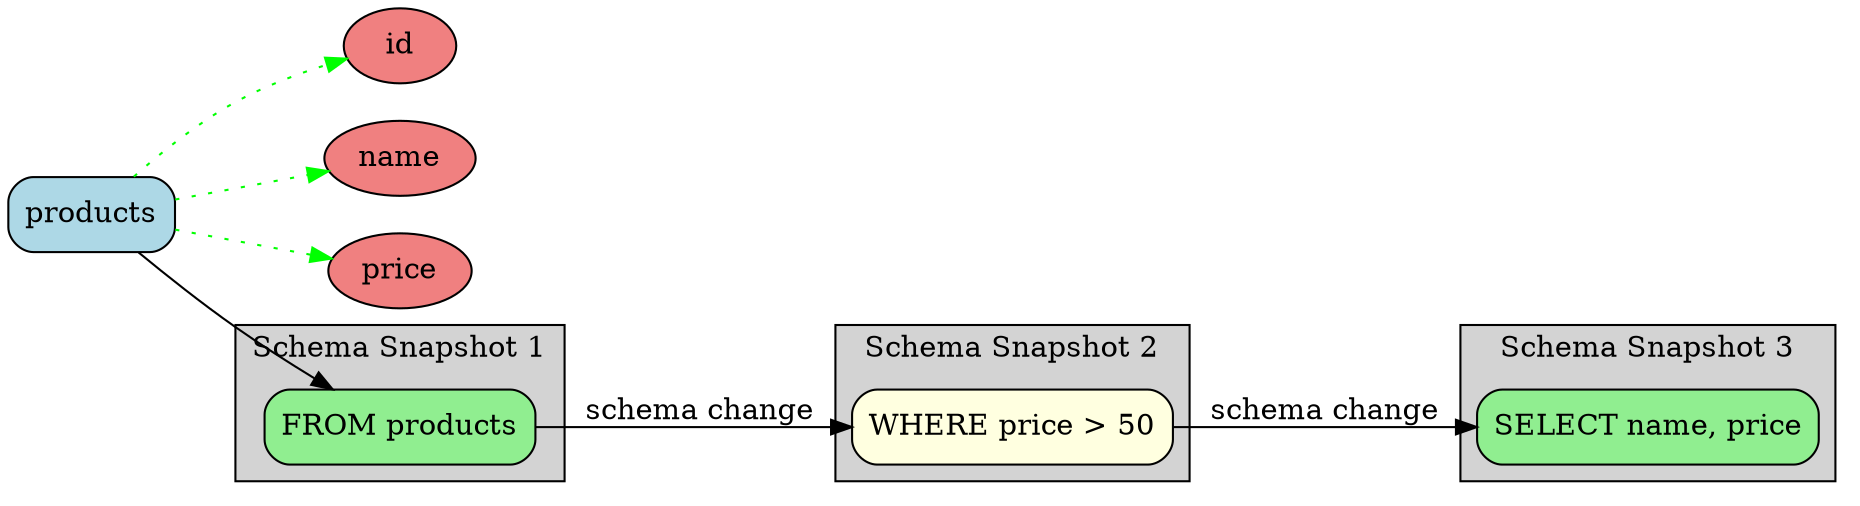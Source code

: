 digraph sqloflow {
  rankdir=LR;
  node [shape=box, style=rounded];

  // Schema view with snapshots
  node_0 [label="products", fillcolor=lightblue, style="filled,rounded"];
  node_1 [label="id", fillcolor=lightcoral, style="filled,rounded", shape=ellipse];
  node_2 [label="name", fillcolor=lightcoral, style="filled,rounded", shape=ellipse];
  node_3 [label="price", fillcolor=lightcoral, style="filled,rounded", shape=ellipse];
  subgraph cluster_0 {
    label="Schema Snapshot 1";
    style=filled;
    fillcolor=lightgray;
    // Relations: products
    node_4 [label="FROM products", fillcolor=lightgreen, style="filled,rounded"];
  }
  subgraph cluster_1 {
    label="Schema Snapshot 2";
    style=filled;
    fillcolor=lightgray;
    // Relations: products
    node_5 [label="WHERE price > 50", fillcolor=lightyellow, style="filled,rounded"];
  }
  subgraph cluster_2 {
    label="Schema Snapshot 3";
    style=filled;
    fillcolor=lightgray;
    // Relations: _result
    node_6 [label="SELECT name, price", fillcolor=lightgreen, style="filled,rounded"];
  }

  // Schema transformation edges
  node_0 -> node_1 [color=green, style=dotted];
  node_0 -> node_2 [color=green, style=dotted];
  node_0 -> node_3 [color=green, style=dotted];
  node_0 -> node_4 [color=black];
  node_4 -> node_5 [color=black, label="schema change"];
  node_5 -> node_6 [color=black, label="schema change"];
}